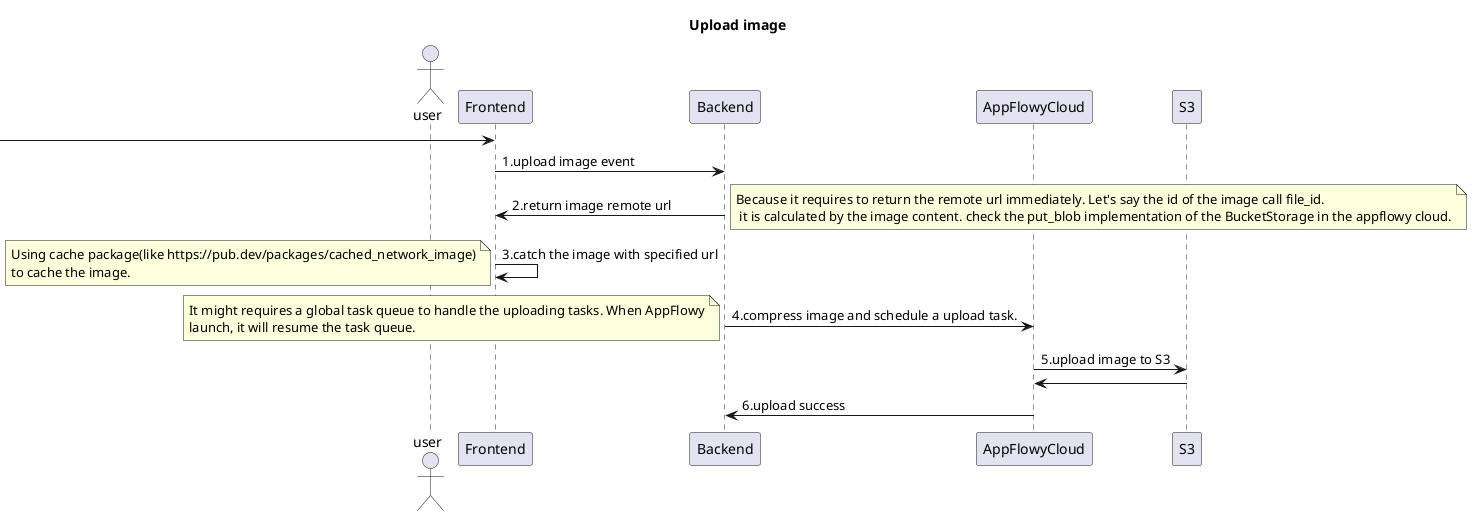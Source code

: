 @startuml Upload image
title Upload image
Actor user
[-> Frontend
Frontend -> Backend : 1.upload image event
Backend -> Frontend : 2.return image remote url
note right
Because it requires to return the remote url immediately. Let's say the id of the image call file_id.
 it is calculated by the image content. check the put_blob implementation of the BucketStorage in the appflowy cloud.
end note
Frontend -> Frontend: 3.catch the image with specified url
note left
Using cache package(like https://pub.dev/packages/cached_network_image)
to cache the image.
end note
Backend -> AppFlowyCloud : 4.compress image and schedule a upload task.
note left
It might requires a global task queue to handle the uploading tasks. When AppFlowy
launch, it will resume the task queue.
end note
AppFlowyCloud -> S3: 5.upload image to S3
S3 -> AppFlowyCloud
AppFlowyCloud -> Backend : 6.upload success
@enduml